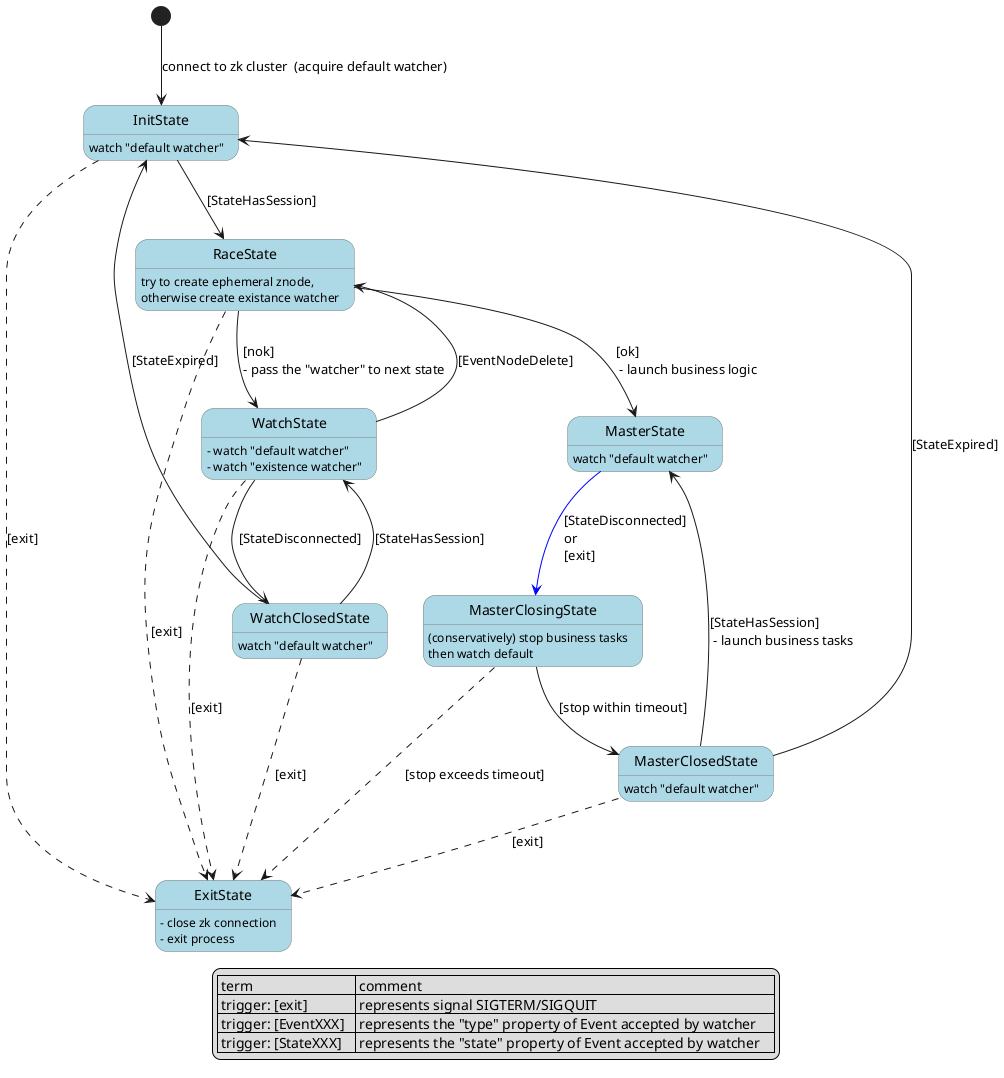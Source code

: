 @startuml
hide empty description
skinparam defaultTextAlignment left

skinparam state {
  StartColor Black
  EndColor Red
  BackgroundColor LightBlue
  BorderColor Gray
  FontName Impact
}

[*] --> InitState: connect to zk cluster  (acquire default watcher)
InitState: watch "default watcher"

InitState -down-> RaceState: [StateHasSession]
RaceState: try to create ephemeral znode,\notherwise create existance watcher

RaceState -down-> MasterState: [ok]\n - launch business logic
RaceState -down-> WatchState: [nok]\n- pass the "watcher" to next state

WatchState: - watch "default watcher"\n- watch "existence watcher"
WatchState -up-> RaceState: [EventNodeDelete]
WatchState -down-> WatchClosedState: [StateDisconnected]
WatchClosedState: watch "default watcher"
WatchClosedState -up-> WatchState: [StateHasSession]
WatchClosedState -up-> InitState: [StateExpired]

MasterState: watch "default watcher"
MasterState -down[#blue]-> MasterClosingState: [StateDisconnected]\nor\n[exit]
MasterClosingState: (conservatively) stop business tasks\nthen watch default 
MasterClosingState -down-> MasterClosedState: [stop within timeout]
MasterClosingState -down[dashed]-> ExitState: [stop exceeds timeout]
MasterClosedState: watch "default watcher"
MasterClosedState -up-> MasterState: [StateHasSession]\n - launch business tasks
MasterClosedState -up-> InitState: [StateExpired]

InitState -down[dashed]-> ExitState: [exit]
RaceState -down[dashed]-> ExitState: [exit]
MasterClosedState -down[dashed]-> ExitState: [exit]
WatchState -down[dashed]-> ExitState: [exit]
WatchClosedState -down[dashed]-> ExitState: [exit]

ExitState: - close zk connection\n- exit process

legend
| term | comment |
| trigger: [exit] | represents signal SIGTERM/SIGQUIT|
| trigger: [EventXXX]   | represents the "type" property of Event accepted by watcher    |
| trigger: [StateXXX]   | represents the "state" property of Event accepted by watcher    |
endlegend

@enduml
